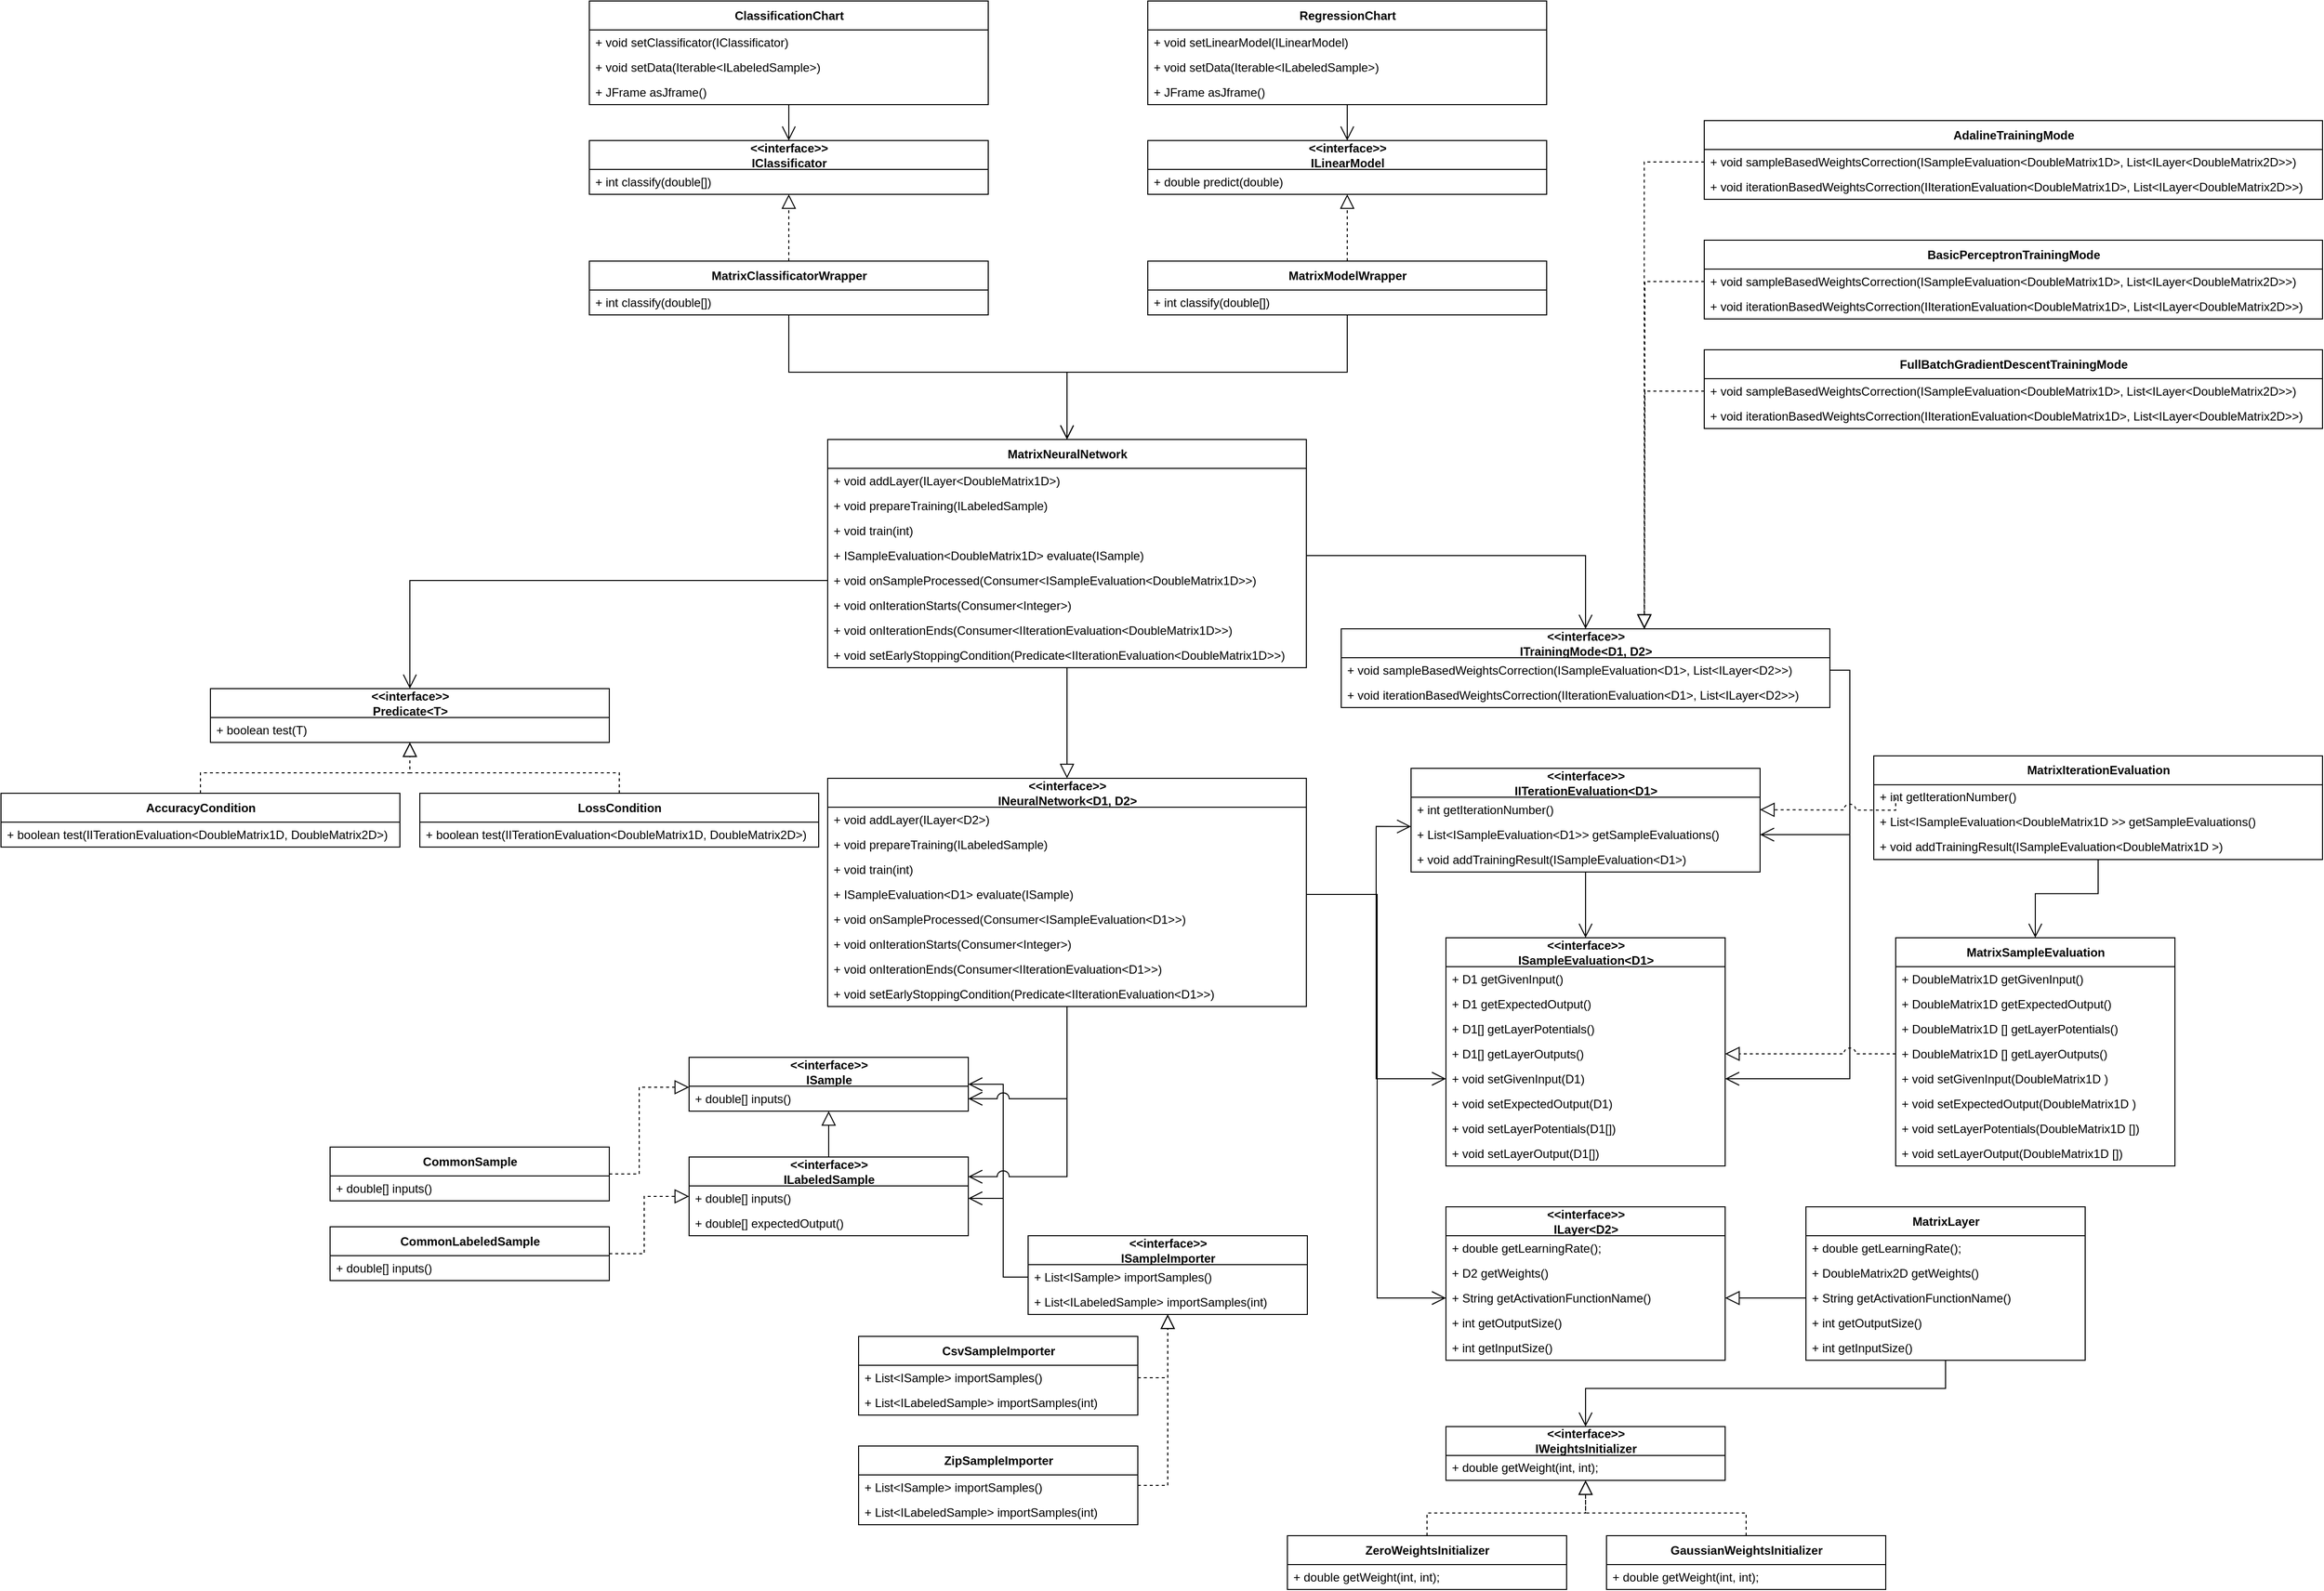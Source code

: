 <mxfile version="14.5.7" type="device"><diagram id="AnRBsm54UodjXIg1DXkB" name="Page-1"><mxGraphModel dx="5715" dy="3748" grid="1" gridSize="10" guides="1" tooltips="1" connect="1" arrows="1" fold="1" page="1" pageScale="1" pageWidth="1169" pageHeight="827" math="0" shadow="0"><root><mxCell id="0"/><mxCell id="1" parent="0"/><mxCell id="aRG61xZO1WnRvOT5dFU8-1" value="&amp;lt;&amp;lt;interface&amp;gt;&amp;gt;&lt;br&gt;&lt;div&gt;ISampleImporter&lt;/div&gt;" style="swimlane;fontStyle=1;align=center;verticalAlign=middle;childLayout=stackLayout;horizontal=1;startSize=29;horizontalStack=0;resizeParent=1;resizeParentMax=0;resizeLast=0;collapsible=0;marginBottom=0;html=1;" parent="1" vertex="1"><mxGeometry x="-1308" y="-371" width="280" height="79" as="geometry"/></mxCell><mxCell id="aRG61xZO1WnRvOT5dFU8-2" value="&lt;div&gt;+ List&amp;lt;ISample&amp;gt; importSamples()&lt;br&gt;&lt;/div&gt;" style="text;html=1;strokeColor=none;fillColor=none;align=left;verticalAlign=middle;spacingLeft=4;spacingRight=4;overflow=hidden;rotatable=0;points=[[0,0.5],[1,0.5]];portConstraint=eastwest;" parent="aRG61xZO1WnRvOT5dFU8-1" vertex="1"><mxGeometry y="29" width="280" height="25" as="geometry"/></mxCell><mxCell id="ZxmD02T8o9g33XsqnuOz-2" value="&lt;div&gt;+ List&amp;lt;ILabeledSample&amp;gt; importSamples(int)&lt;br&gt;&lt;/div&gt;" style="text;html=1;strokeColor=none;fillColor=none;align=left;verticalAlign=middle;spacingLeft=4;spacingRight=4;overflow=hidden;rotatable=0;points=[[0,0.5],[1,0.5]];portConstraint=eastwest;" vertex="1" parent="aRG61xZO1WnRvOT5dFU8-1"><mxGeometry y="54" width="280" height="25" as="geometry"/></mxCell><mxCell id="ZxmD02T8o9g33XsqnuOz-3" value="CsvSampleImporter" style="swimlane;fontStyle=1;align=center;verticalAlign=middle;childLayout=stackLayout;horizontal=1;startSize=29;horizontalStack=0;resizeParent=1;resizeParentMax=0;resizeLast=0;collapsible=0;marginBottom=0;html=1;" vertex="1" parent="1"><mxGeometry x="-1478" y="-270" width="280" height="79" as="geometry"/></mxCell><mxCell id="ZxmD02T8o9g33XsqnuOz-4" value="&lt;div&gt;+ List&amp;lt;ISample&amp;gt; importSamples()&lt;br&gt;&lt;/div&gt;" style="text;html=1;strokeColor=none;fillColor=none;align=left;verticalAlign=middle;spacingLeft=4;spacingRight=4;overflow=hidden;rotatable=0;points=[[0,0.5],[1,0.5]];portConstraint=eastwest;" vertex="1" parent="ZxmD02T8o9g33XsqnuOz-3"><mxGeometry y="29" width="280" height="25" as="geometry"/></mxCell><mxCell id="ZxmD02T8o9g33XsqnuOz-5" value="&lt;div&gt;+ List&amp;lt;ILabeledSample&amp;gt; importSamples(int)&lt;br&gt;&lt;/div&gt;" style="text;html=1;strokeColor=none;fillColor=none;align=left;verticalAlign=middle;spacingLeft=4;spacingRight=4;overflow=hidden;rotatable=0;points=[[0,0.5],[1,0.5]];portConstraint=eastwest;" vertex="1" parent="ZxmD02T8o9g33XsqnuOz-3"><mxGeometry y="54" width="280" height="25" as="geometry"/></mxCell><mxCell id="ZxmD02T8o9g33XsqnuOz-10" style="edgeStyle=orthogonalEdgeStyle;rounded=0;orthogonalLoop=1;jettySize=auto;html=1;exitX=1;exitY=0.5;exitDx=0;exitDy=0;endArrow=block;endFill=0;endSize=12;dashed=1;" edge="1" parent="1" source="ZxmD02T8o9g33XsqnuOz-6" target="aRG61xZO1WnRvOT5dFU8-1"><mxGeometry relative="1" as="geometry"/></mxCell><mxCell id="ZxmD02T8o9g33XsqnuOz-6" value="&lt;div&gt;ZipSampleImporter&lt;/div&gt;" style="swimlane;fontStyle=1;align=center;verticalAlign=middle;childLayout=stackLayout;horizontal=1;startSize=29;horizontalStack=0;resizeParent=1;resizeParentMax=0;resizeLast=0;collapsible=0;marginBottom=0;html=1;" vertex="1" parent="1"><mxGeometry x="-1478" y="-160" width="280" height="79" as="geometry"/></mxCell><mxCell id="ZxmD02T8o9g33XsqnuOz-7" value="&lt;div&gt;+ List&amp;lt;ISample&amp;gt; importSamples()&lt;br&gt;&lt;/div&gt;" style="text;html=1;strokeColor=none;fillColor=none;align=left;verticalAlign=middle;spacingLeft=4;spacingRight=4;overflow=hidden;rotatable=0;points=[[0,0.5],[1,0.5]];portConstraint=eastwest;" vertex="1" parent="ZxmD02T8o9g33XsqnuOz-6"><mxGeometry y="29" width="280" height="25" as="geometry"/></mxCell><mxCell id="ZxmD02T8o9g33XsqnuOz-8" value="&lt;div&gt;+ List&amp;lt;ILabeledSample&amp;gt; importSamples(int)&lt;br&gt;&lt;/div&gt;" style="text;html=1;strokeColor=none;fillColor=none;align=left;verticalAlign=middle;spacingLeft=4;spacingRight=4;overflow=hidden;rotatable=0;points=[[0,0.5],[1,0.5]];portConstraint=eastwest;" vertex="1" parent="ZxmD02T8o9g33XsqnuOz-6"><mxGeometry y="54" width="280" height="25" as="geometry"/></mxCell><mxCell id="ZxmD02T8o9g33XsqnuOz-9" style="edgeStyle=orthogonalEdgeStyle;rounded=0;orthogonalLoop=1;jettySize=auto;html=1;exitX=1;exitY=0.5;exitDx=0;exitDy=0;endArrow=block;endFill=0;endSize=12;dashed=1;" edge="1" parent="1" source="ZxmD02T8o9g33XsqnuOz-4" target="aRG61xZO1WnRvOT5dFU8-1"><mxGeometry relative="1" as="geometry"/></mxCell><mxCell id="ZxmD02T8o9g33XsqnuOz-11" value="&amp;lt;&amp;lt;interface&amp;gt;&amp;gt;&lt;div&gt;ISample&lt;/div&gt;" style="swimlane;fontStyle=1;align=center;verticalAlign=middle;childLayout=stackLayout;horizontal=1;startSize=29;horizontalStack=0;resizeParent=1;resizeParentMax=0;resizeLast=0;collapsible=0;marginBottom=0;html=1;" vertex="1" parent="1"><mxGeometry x="-1648" y="-550" width="280" height="54" as="geometry"/></mxCell><mxCell id="ZxmD02T8o9g33XsqnuOz-12" value="+ double[] inputs()" style="text;html=1;strokeColor=none;fillColor=none;align=left;verticalAlign=middle;spacingLeft=4;spacingRight=4;overflow=hidden;rotatable=0;points=[[0,0.5],[1,0.5]];portConstraint=eastwest;" vertex="1" parent="ZxmD02T8o9g33XsqnuOz-11"><mxGeometry y="29" width="280" height="25" as="geometry"/></mxCell><mxCell id="ZxmD02T8o9g33XsqnuOz-18" style="edgeStyle=orthogonalEdgeStyle;rounded=0;orthogonalLoop=1;jettySize=auto;html=1;exitX=0.5;exitY=0;exitDx=0;exitDy=0;endArrow=block;endFill=0;endSize=12;" edge="1" parent="1" source="ZxmD02T8o9g33XsqnuOz-14" target="ZxmD02T8o9g33XsqnuOz-11"><mxGeometry relative="1" as="geometry"/></mxCell><mxCell id="ZxmD02T8o9g33XsqnuOz-14" value="&amp;lt;&amp;lt;interface&amp;gt;&amp;gt;&lt;div&gt;ILabeledSample&lt;/div&gt;" style="swimlane;fontStyle=1;align=center;verticalAlign=middle;childLayout=stackLayout;horizontal=1;startSize=29;horizontalStack=0;resizeParent=1;resizeParentMax=0;resizeLast=0;collapsible=0;marginBottom=0;html=1;" vertex="1" parent="1"><mxGeometry x="-1648" y="-450" width="280" height="79" as="geometry"/></mxCell><mxCell id="ZxmD02T8o9g33XsqnuOz-16" value="+ double[] inputs()" style="text;html=1;strokeColor=none;fillColor=none;align=left;verticalAlign=middle;spacingLeft=4;spacingRight=4;overflow=hidden;rotatable=0;points=[[0,0.5],[1,0.5]];portConstraint=eastwest;" vertex="1" parent="ZxmD02T8o9g33XsqnuOz-14"><mxGeometry y="29" width="280" height="25" as="geometry"/></mxCell><mxCell id="ZxmD02T8o9g33XsqnuOz-19" value="+ double[] expectedOutput()" style="text;html=1;strokeColor=none;fillColor=none;align=left;verticalAlign=middle;spacingLeft=4;spacingRight=4;overflow=hidden;rotatable=0;points=[[0,0.5],[1,0.5]];portConstraint=eastwest;" vertex="1" parent="ZxmD02T8o9g33XsqnuOz-14"><mxGeometry y="54" width="280" height="25" as="geometry"/></mxCell><mxCell id="ZxmD02T8o9g33XsqnuOz-25" style="edgeStyle=orthogonalEdgeStyle;rounded=0;orthogonalLoop=1;jettySize=auto;html=1;exitX=1;exitY=0.5;exitDx=0;exitDy=0;endArrow=block;endFill=0;endSize=12;dashed=1;" edge="1" parent="1" source="ZxmD02T8o9g33XsqnuOz-20" target="ZxmD02T8o9g33XsqnuOz-11"><mxGeometry relative="1" as="geometry"><Array as="points"><mxPoint x="-1698" y="-433"/><mxPoint x="-1698" y="-520"/></Array></mxGeometry></mxCell><mxCell id="ZxmD02T8o9g33XsqnuOz-20" value="CommonSample" style="swimlane;fontStyle=1;align=center;verticalAlign=middle;childLayout=stackLayout;horizontal=1;startSize=29;horizontalStack=0;resizeParent=1;resizeParentMax=0;resizeLast=0;collapsible=0;marginBottom=0;html=1;" vertex="1" parent="1"><mxGeometry x="-2008" y="-460" width="280" height="54" as="geometry"/></mxCell><mxCell id="ZxmD02T8o9g33XsqnuOz-21" value="+ double[] inputs()" style="text;html=1;strokeColor=none;fillColor=none;align=left;verticalAlign=middle;spacingLeft=4;spacingRight=4;overflow=hidden;rotatable=0;points=[[0,0.5],[1,0.5]];portConstraint=eastwest;" vertex="1" parent="ZxmD02T8o9g33XsqnuOz-20"><mxGeometry y="29" width="280" height="25" as="geometry"/></mxCell><mxCell id="ZxmD02T8o9g33XsqnuOz-24" style="edgeStyle=orthogonalEdgeStyle;rounded=0;orthogonalLoop=1;jettySize=auto;html=1;exitX=1;exitY=0.5;exitDx=0;exitDy=0;endArrow=block;endFill=0;endSize=12;dashed=1;" edge="1" parent="1" source="ZxmD02T8o9g33XsqnuOz-22" target="ZxmD02T8o9g33XsqnuOz-14"><mxGeometry relative="1" as="geometry"/></mxCell><mxCell id="ZxmD02T8o9g33XsqnuOz-22" value="&lt;div&gt;CommonLabeledSample&lt;/div&gt;" style="swimlane;fontStyle=1;align=center;verticalAlign=middle;childLayout=stackLayout;horizontal=1;startSize=29;horizontalStack=0;resizeParent=1;resizeParentMax=0;resizeLast=0;collapsible=0;marginBottom=0;html=1;" vertex="1" parent="1"><mxGeometry x="-2008" y="-380" width="280" height="54" as="geometry"/></mxCell><mxCell id="ZxmD02T8o9g33XsqnuOz-23" value="+ double[] inputs()" style="text;html=1;strokeColor=none;fillColor=none;align=left;verticalAlign=middle;spacingLeft=4;spacingRight=4;overflow=hidden;rotatable=0;points=[[0,0.5],[1,0.5]];portConstraint=eastwest;" vertex="1" parent="ZxmD02T8o9g33XsqnuOz-22"><mxGeometry y="29" width="280" height="25" as="geometry"/></mxCell><mxCell id="ZxmD02T8o9g33XsqnuOz-27" style="edgeStyle=orthogonalEdgeStyle;rounded=0;orthogonalLoop=1;jettySize=auto;html=1;exitX=0;exitY=0.5;exitDx=0;exitDy=0;entryX=1;entryY=0.5;entryDx=0;entryDy=0;endArrow=open;endFill=0;endSize=12;" edge="1" parent="1" source="aRG61xZO1WnRvOT5dFU8-2" target="ZxmD02T8o9g33XsqnuOz-16"><mxGeometry relative="1" as="geometry"/></mxCell><mxCell id="ZxmD02T8o9g33XsqnuOz-29" style="edgeStyle=orthogonalEdgeStyle;rounded=0;orthogonalLoop=1;jettySize=auto;html=1;exitX=0;exitY=0.5;exitDx=0;exitDy=0;entryX=1;entryY=0.5;entryDx=0;entryDy=0;endArrow=open;endFill=0;endSize=12;" edge="1" parent="1" source="aRG61xZO1WnRvOT5dFU8-2" target="ZxmD02T8o9g33XsqnuOz-11"><mxGeometry relative="1" as="geometry"/></mxCell><mxCell id="ZxmD02T8o9g33XsqnuOz-30" value="&amp;lt;&amp;lt;interface&amp;gt;&amp;gt;&lt;div&gt;ISampleEvaluation&amp;lt;D1&amp;gt;&lt;/div&gt;" style="swimlane;fontStyle=1;align=center;verticalAlign=middle;childLayout=stackLayout;horizontal=1;startSize=29;horizontalStack=0;resizeParent=1;resizeParentMax=0;resizeLast=0;collapsible=0;marginBottom=0;html=1;" vertex="1" parent="1"><mxGeometry x="-889" y="-670" width="280" height="229" as="geometry"/></mxCell><mxCell id="ZxmD02T8o9g33XsqnuOz-31" value="+ D1 getGivenInput()" style="text;html=1;strokeColor=none;fillColor=none;align=left;verticalAlign=middle;spacingLeft=4;spacingRight=4;overflow=hidden;rotatable=0;points=[[0,0.5],[1,0.5]];portConstraint=eastwest;" vertex="1" parent="ZxmD02T8o9g33XsqnuOz-30"><mxGeometry y="29" width="280" height="25" as="geometry"/></mxCell><mxCell id="ZxmD02T8o9g33XsqnuOz-32" value="+ D1 getExpectedOutput()" style="text;html=1;strokeColor=none;fillColor=none;align=left;verticalAlign=middle;spacingLeft=4;spacingRight=4;overflow=hidden;rotatable=0;points=[[0,0.5],[1,0.5]];portConstraint=eastwest;" vertex="1" parent="ZxmD02T8o9g33XsqnuOz-30"><mxGeometry y="54" width="280" height="25" as="geometry"/></mxCell><mxCell id="ZxmD02T8o9g33XsqnuOz-33" value="+ D1[] getLayerPotentials()" style="text;html=1;strokeColor=none;fillColor=none;align=left;verticalAlign=middle;spacingLeft=4;spacingRight=4;overflow=hidden;rotatable=0;points=[[0,0.5],[1,0.5]];portConstraint=eastwest;" vertex="1" parent="ZxmD02T8o9g33XsqnuOz-30"><mxGeometry y="79" width="280" height="25" as="geometry"/></mxCell><mxCell id="ZxmD02T8o9g33XsqnuOz-34" value="+ D1[] getLayerOutputs()" style="text;html=1;strokeColor=none;fillColor=none;align=left;verticalAlign=middle;spacingLeft=4;spacingRight=4;overflow=hidden;rotatable=0;points=[[0,0.5],[1,0.5]];portConstraint=eastwest;" vertex="1" parent="ZxmD02T8o9g33XsqnuOz-30"><mxGeometry y="104" width="280" height="25" as="geometry"/></mxCell><mxCell id="ZxmD02T8o9g33XsqnuOz-35" value="+ void setGivenInput(D1)" style="text;html=1;strokeColor=none;fillColor=none;align=left;verticalAlign=middle;spacingLeft=4;spacingRight=4;overflow=hidden;rotatable=0;points=[[0,0.5],[1,0.5]];portConstraint=eastwest;" vertex="1" parent="ZxmD02T8o9g33XsqnuOz-30"><mxGeometry y="129" width="280" height="25" as="geometry"/></mxCell><mxCell id="ZxmD02T8o9g33XsqnuOz-42" value="+ void setExpectedOutput(D1)" style="text;html=1;strokeColor=none;fillColor=none;align=left;verticalAlign=middle;spacingLeft=4;spacingRight=4;overflow=hidden;rotatable=0;points=[[0,0.5],[1,0.5]];portConstraint=eastwest;" vertex="1" parent="ZxmD02T8o9g33XsqnuOz-30"><mxGeometry y="154" width="280" height="25" as="geometry"/></mxCell><mxCell id="ZxmD02T8o9g33XsqnuOz-43" value="+ void setLayerPotentials(D1[])" style="text;html=1;strokeColor=none;fillColor=none;align=left;verticalAlign=middle;spacingLeft=4;spacingRight=4;overflow=hidden;rotatable=0;points=[[0,0.5],[1,0.5]];portConstraint=eastwest;" vertex="1" parent="ZxmD02T8o9g33XsqnuOz-30"><mxGeometry y="179" width="280" height="25" as="geometry"/></mxCell><mxCell id="ZxmD02T8o9g33XsqnuOz-44" value="+ void setLayerOutput(D1[])" style="text;html=1;strokeColor=none;fillColor=none;align=left;verticalAlign=middle;spacingLeft=4;spacingRight=4;overflow=hidden;rotatable=0;points=[[0,0.5],[1,0.5]];portConstraint=eastwest;" vertex="1" parent="ZxmD02T8o9g33XsqnuOz-30"><mxGeometry y="204" width="280" height="25" as="geometry"/></mxCell><mxCell id="ZxmD02T8o9g33XsqnuOz-36" value="&amp;lt;&amp;lt;interface&amp;gt;&amp;gt;&lt;div&gt;ILayer&amp;lt;D2&amp;gt;&lt;/div&gt;" style="swimlane;fontStyle=1;align=center;verticalAlign=middle;childLayout=stackLayout;horizontal=1;startSize=29;horizontalStack=0;resizeParent=1;resizeParentMax=0;resizeLast=0;collapsible=0;marginBottom=0;html=1;" vertex="1" parent="1"><mxGeometry x="-889" y="-400" width="280" height="154" as="geometry"/></mxCell><mxCell id="ZxmD02T8o9g33XsqnuOz-37" value="+ double getLearningRate();" style="text;html=1;strokeColor=none;fillColor=none;align=left;verticalAlign=middle;spacingLeft=4;spacingRight=4;overflow=hidden;rotatable=0;points=[[0,0.5],[1,0.5]];portConstraint=eastwest;" vertex="1" parent="ZxmD02T8o9g33XsqnuOz-36"><mxGeometry y="29" width="280" height="25" as="geometry"/></mxCell><mxCell id="ZxmD02T8o9g33XsqnuOz-38" value="+ D2 getWeights()" style="text;html=1;strokeColor=none;fillColor=none;align=left;verticalAlign=middle;spacingLeft=4;spacingRight=4;overflow=hidden;rotatable=0;points=[[0,0.5],[1,0.5]];portConstraint=eastwest;" vertex="1" parent="ZxmD02T8o9g33XsqnuOz-36"><mxGeometry y="54" width="280" height="25" as="geometry"/></mxCell><mxCell id="ZxmD02T8o9g33XsqnuOz-39" value="+ String getActivationFunctionName()" style="text;html=1;strokeColor=none;fillColor=none;align=left;verticalAlign=middle;spacingLeft=4;spacingRight=4;overflow=hidden;rotatable=0;points=[[0,0.5],[1,0.5]];portConstraint=eastwest;" vertex="1" parent="ZxmD02T8o9g33XsqnuOz-36"><mxGeometry y="79" width="280" height="25" as="geometry"/></mxCell><mxCell id="ZxmD02T8o9g33XsqnuOz-40" value="+ int getOutputSize()" style="text;html=1;strokeColor=none;fillColor=none;align=left;verticalAlign=middle;spacingLeft=4;spacingRight=4;overflow=hidden;rotatable=0;points=[[0,0.5],[1,0.5]];portConstraint=eastwest;" vertex="1" parent="ZxmD02T8o9g33XsqnuOz-36"><mxGeometry y="104" width="280" height="25" as="geometry"/></mxCell><mxCell id="ZxmD02T8o9g33XsqnuOz-41" value="+ int getInputSize()" style="text;html=1;strokeColor=none;fillColor=none;align=left;verticalAlign=middle;spacingLeft=4;spacingRight=4;overflow=hidden;rotatable=0;points=[[0,0.5],[1,0.5]];portConstraint=eastwest;" vertex="1" parent="ZxmD02T8o9g33XsqnuOz-36"><mxGeometry y="129" width="280" height="25" as="geometry"/></mxCell><mxCell id="ZxmD02T8o9g33XsqnuOz-54" style="edgeStyle=orthogonalEdgeStyle;rounded=0;orthogonalLoop=1;jettySize=auto;html=1;exitX=0.5;exitY=1;exitDx=0;exitDy=0;endArrow=open;endFill=0;endSize=12;" edge="1" parent="1" source="ZxmD02T8o9g33XsqnuOz-45" target="ZxmD02T8o9g33XsqnuOz-30"><mxGeometry relative="1" as="geometry"/></mxCell><mxCell id="ZxmD02T8o9g33XsqnuOz-45" value="&amp;lt;&amp;lt;interface&amp;gt;&amp;gt;&lt;div&gt;IITerationEvaluation&amp;lt;D1&amp;gt;&lt;/div&gt;" style="swimlane;fontStyle=1;align=center;verticalAlign=middle;childLayout=stackLayout;horizontal=1;startSize=29;horizontalStack=0;resizeParent=1;resizeParentMax=0;resizeLast=0;collapsible=0;marginBottom=0;html=1;" vertex="1" parent="1"><mxGeometry x="-924" y="-840" width="350" height="104" as="geometry"/></mxCell><mxCell id="ZxmD02T8o9g33XsqnuOz-51" value="+ int getIterationNumber()" style="text;html=1;strokeColor=none;fillColor=none;align=left;verticalAlign=middle;spacingLeft=4;spacingRight=4;overflow=hidden;rotatable=0;points=[[0,0.5],[1,0.5]];portConstraint=eastwest;" vertex="1" parent="ZxmD02T8o9g33XsqnuOz-45"><mxGeometry y="29" width="350" height="25" as="geometry"/></mxCell><mxCell id="ZxmD02T8o9g33XsqnuOz-52" value="+ List&amp;lt;ISampleEvaluation&amp;lt;D1&amp;gt;&amp;gt; getSampleEvaluations()" style="text;html=1;strokeColor=none;fillColor=none;align=left;verticalAlign=middle;spacingLeft=4;spacingRight=4;overflow=hidden;rotatable=0;points=[[0,0.5],[1,0.5]];portConstraint=eastwest;" vertex="1" parent="ZxmD02T8o9g33XsqnuOz-45"><mxGeometry y="54" width="350" height="25" as="geometry"/></mxCell><mxCell id="ZxmD02T8o9g33XsqnuOz-53" value="+ void addTrainingResult(ISampleEvaluation&amp;lt;D1&amp;gt;)" style="text;html=1;strokeColor=none;fillColor=none;align=left;verticalAlign=middle;spacingLeft=4;spacingRight=4;overflow=hidden;rotatable=0;points=[[0,0.5],[1,0.5]];portConstraint=eastwest;" vertex="1" parent="ZxmD02T8o9g33XsqnuOz-45"><mxGeometry y="79" width="350" height="25" as="geometry"/></mxCell><mxCell id="ZxmD02T8o9g33XsqnuOz-71" style="edgeStyle=orthogonalEdgeStyle;rounded=0;orthogonalLoop=1;jettySize=auto;html=1;exitX=0.5;exitY=1;exitDx=0;exitDy=0;entryX=1;entryY=0.5;entryDx=0;entryDy=0;endArrow=open;endFill=0;endSize=12;jumpStyle=arc;jumpSize=12;" edge="1" parent="1" source="ZxmD02T8o9g33XsqnuOz-55" target="ZxmD02T8o9g33XsqnuOz-12"><mxGeometry relative="1" as="geometry"/></mxCell><mxCell id="ZxmD02T8o9g33XsqnuOz-72" style="edgeStyle=orthogonalEdgeStyle;rounded=0;orthogonalLoop=1;jettySize=auto;html=1;exitX=0.5;exitY=1;exitDx=0;exitDy=0;entryX=1;entryY=0.25;entryDx=0;entryDy=0;endArrow=open;endFill=0;endSize=12;jumpStyle=arc;jumpSize=12;" edge="1" parent="1" source="ZxmD02T8o9g33XsqnuOz-55" target="ZxmD02T8o9g33XsqnuOz-14"><mxGeometry relative="1" as="geometry"/></mxCell><mxCell id="ZxmD02T8o9g33XsqnuOz-55" value="&amp;lt;&amp;lt;interface&amp;gt;&amp;gt;&lt;div&gt;INeuralNetwork&amp;lt;D1, D2&amp;gt;&lt;/div&gt;" style="swimlane;fontStyle=1;align=center;verticalAlign=middle;childLayout=stackLayout;horizontal=1;startSize=29;horizontalStack=0;resizeParent=1;resizeParentMax=0;resizeLast=0;collapsible=0;marginBottom=0;html=1;" vertex="1" parent="1"><mxGeometry x="-1509" y="-830" width="480" height="229" as="geometry"/></mxCell><mxCell id="ZxmD02T8o9g33XsqnuOz-57" value="+ void addLayer(ILayer&amp;lt;D2&amp;gt;)" style="text;html=1;strokeColor=none;fillColor=none;align=left;verticalAlign=middle;spacingLeft=4;spacingRight=4;overflow=hidden;rotatable=0;points=[[0,0.5],[1,0.5]];portConstraint=eastwest;" vertex="1" parent="ZxmD02T8o9g33XsqnuOz-55"><mxGeometry y="29" width="480" height="25" as="geometry"/></mxCell><mxCell id="ZxmD02T8o9g33XsqnuOz-58" value="+ void prepareTraining(ILabeledSample)" style="text;html=1;strokeColor=none;fillColor=none;align=left;verticalAlign=middle;spacingLeft=4;spacingRight=4;overflow=hidden;rotatable=0;points=[[0,0.5],[1,0.5]];portConstraint=eastwest;" vertex="1" parent="ZxmD02T8o9g33XsqnuOz-55"><mxGeometry y="54" width="480" height="25" as="geometry"/></mxCell><mxCell id="ZxmD02T8o9g33XsqnuOz-59" value="+ void train(int)" style="text;html=1;strokeColor=none;fillColor=none;align=left;verticalAlign=middle;spacingLeft=4;spacingRight=4;overflow=hidden;rotatable=0;points=[[0,0.5],[1,0.5]];portConstraint=eastwest;" vertex="1" parent="ZxmD02T8o9g33XsqnuOz-55"><mxGeometry y="79" width="480" height="25" as="geometry"/></mxCell><mxCell id="ZxmD02T8o9g33XsqnuOz-60" value="+ ISampleEvaluation&amp;lt;D1&amp;gt; evaluate(ISample)" style="text;html=1;strokeColor=none;fillColor=none;align=left;verticalAlign=middle;spacingLeft=4;spacingRight=4;overflow=hidden;rotatable=0;points=[[0,0.5],[1,0.5]];portConstraint=eastwest;" vertex="1" parent="ZxmD02T8o9g33XsqnuOz-55"><mxGeometry y="104" width="480" height="25" as="geometry"/></mxCell><mxCell id="ZxmD02T8o9g33XsqnuOz-61" value="+ void onSampleProcessed(Consumer&amp;lt;ISampleEvaluation&amp;lt;D1&amp;gt;&amp;gt;)" style="text;html=1;strokeColor=none;fillColor=none;align=left;verticalAlign=middle;spacingLeft=4;spacingRight=4;overflow=hidden;rotatable=0;points=[[0,0.5],[1,0.5]];portConstraint=eastwest;" vertex="1" parent="ZxmD02T8o9g33XsqnuOz-55"><mxGeometry y="129" width="480" height="25" as="geometry"/></mxCell><mxCell id="ZxmD02T8o9g33XsqnuOz-65" value="+ void onIterationStarts(Consumer&amp;lt;Integer&amp;gt;)" style="text;html=1;strokeColor=none;fillColor=none;align=left;verticalAlign=middle;spacingLeft=4;spacingRight=4;overflow=hidden;rotatable=0;points=[[0,0.5],[1,0.5]];portConstraint=eastwest;" vertex="1" parent="ZxmD02T8o9g33XsqnuOz-55"><mxGeometry y="154" width="480" height="25" as="geometry"/></mxCell><mxCell id="ZxmD02T8o9g33XsqnuOz-66" value="+ void onIterationEnds(Consumer&amp;lt;IIterationEvaluation&amp;lt;D1&amp;gt;&amp;gt;)" style="text;html=1;strokeColor=none;fillColor=none;align=left;verticalAlign=middle;spacingLeft=4;spacingRight=4;overflow=hidden;rotatable=0;points=[[0,0.5],[1,0.5]];portConstraint=eastwest;" vertex="1" parent="ZxmD02T8o9g33XsqnuOz-55"><mxGeometry y="179" width="480" height="25" as="geometry"/></mxCell><mxCell id="ZxmD02T8o9g33XsqnuOz-67" value="+ void setEarlyStoppingCondition(Predicate&amp;lt;IIterationEvaluation&amp;lt;D1&amp;gt;&amp;gt;)" style="text;html=1;strokeColor=none;fillColor=none;align=left;verticalAlign=middle;spacingLeft=4;spacingRight=4;overflow=hidden;rotatable=0;points=[[0,0.5],[1,0.5]];portConstraint=eastwest;" vertex="1" parent="ZxmD02T8o9g33XsqnuOz-55"><mxGeometry y="204" width="480" height="25" as="geometry"/></mxCell><mxCell id="ZxmD02T8o9g33XsqnuOz-68" style="edgeStyle=orthogonalEdgeStyle;rounded=0;orthogonalLoop=1;jettySize=auto;html=1;exitX=1;exitY=0.5;exitDx=0;exitDy=0;entryX=0;entryY=0.173;entryDx=0;entryDy=0;entryPerimeter=0;endArrow=open;endFill=0;endSize=12;" edge="1" parent="1" source="ZxmD02T8o9g33XsqnuOz-60" target="ZxmD02T8o9g33XsqnuOz-52"><mxGeometry relative="1" as="geometry"><Array as="points"><mxPoint x="-959" y="-713"/><mxPoint x="-959" y="-782"/></Array></mxGeometry></mxCell><mxCell id="ZxmD02T8o9g33XsqnuOz-69" style="edgeStyle=orthogonalEdgeStyle;rounded=0;orthogonalLoop=1;jettySize=auto;html=1;exitX=1;exitY=0.5;exitDx=0;exitDy=0;entryX=0;entryY=0.5;entryDx=0;entryDy=0;endArrow=open;endFill=0;endSize=12;" edge="1" parent="1" source="ZxmD02T8o9g33XsqnuOz-60" target="ZxmD02T8o9g33XsqnuOz-35"><mxGeometry relative="1" as="geometry"><Array as="points"><mxPoint x="-959" y="-713"/><mxPoint x="-959" y="-528"/></Array></mxGeometry></mxCell><mxCell id="ZxmD02T8o9g33XsqnuOz-70" style="edgeStyle=orthogonalEdgeStyle;rounded=0;orthogonalLoop=1;jettySize=auto;html=1;exitX=1;exitY=0.5;exitDx=0;exitDy=0;entryX=0;entryY=0.5;entryDx=0;entryDy=0;endArrow=open;endFill=0;endSize=12;" edge="1" parent="1" source="ZxmD02T8o9g33XsqnuOz-60" target="ZxmD02T8o9g33XsqnuOz-39"><mxGeometry relative="1" as="geometry"><Array as="points"><mxPoint x="-958" y="-713"/><mxPoint x="-958" y="-308"/></Array></mxGeometry></mxCell><mxCell id="ZxmD02T8o9g33XsqnuOz-73" value="&amp;lt;&amp;lt;interface&amp;gt;&amp;gt;&lt;div&gt;ITrainingMode&amp;lt;D1, D2&amp;gt;&lt;/div&gt;" style="swimlane;fontStyle=1;align=center;verticalAlign=middle;childLayout=stackLayout;horizontal=1;startSize=29;horizontalStack=0;resizeParent=1;resizeParentMax=0;resizeLast=0;collapsible=0;marginBottom=0;html=1;" vertex="1" parent="1"><mxGeometry x="-994" y="-980" width="490" height="79" as="geometry"/></mxCell><mxCell id="ZxmD02T8o9g33XsqnuOz-75" value="+ void sampleBasedWeightsCorrection(ISampleEvaluation&amp;lt;D1&amp;gt;, List&amp;lt;ILayer&amp;lt;D2&amp;gt;&amp;gt;)" style="text;html=1;strokeColor=none;fillColor=none;align=left;verticalAlign=middle;spacingLeft=4;spacingRight=4;overflow=hidden;rotatable=0;points=[[0,0.5],[1,0.5]];portConstraint=eastwest;" vertex="1" parent="ZxmD02T8o9g33XsqnuOz-73"><mxGeometry y="29" width="490" height="25" as="geometry"/></mxCell><mxCell id="ZxmD02T8o9g33XsqnuOz-76" value="+ void iterationBasedWeightsCorrection(IIterationEvaluation&amp;lt;D1&amp;gt;, List&amp;lt;ILayer&amp;lt;D2&amp;gt;&amp;gt;)" style="text;html=1;strokeColor=none;fillColor=none;align=left;verticalAlign=middle;spacingLeft=4;spacingRight=4;overflow=hidden;rotatable=0;points=[[0,0.5],[1,0.5]];portConstraint=eastwest;" vertex="1" parent="ZxmD02T8o9g33XsqnuOz-73"><mxGeometry y="54" width="490" height="25" as="geometry"/></mxCell><mxCell id="ZxmD02T8o9g33XsqnuOz-78" style="edgeStyle=orthogonalEdgeStyle;rounded=0;jumpStyle=arc;jumpSize=12;orthogonalLoop=1;jettySize=auto;html=1;exitX=1;exitY=0.5;exitDx=0;exitDy=0;entryX=1;entryY=0.5;entryDx=0;entryDy=0;endArrow=open;endFill=0;endSize=12;" edge="1" parent="1" source="ZxmD02T8o9g33XsqnuOz-75" target="ZxmD02T8o9g33XsqnuOz-52"><mxGeometry relative="1" as="geometry"/></mxCell><mxCell id="ZxmD02T8o9g33XsqnuOz-79" style="edgeStyle=orthogonalEdgeStyle;rounded=0;jumpStyle=arc;jumpSize=12;orthogonalLoop=1;jettySize=auto;html=1;exitX=1;exitY=0.5;exitDx=0;exitDy=0;entryX=1;entryY=0.5;entryDx=0;entryDy=0;endArrow=open;endFill=0;endSize=12;" edge="1" parent="1" source="ZxmD02T8o9g33XsqnuOz-75" target="ZxmD02T8o9g33XsqnuOz-35"><mxGeometry relative="1" as="geometry"/></mxCell><mxCell id="ZxmD02T8o9g33XsqnuOz-91" style="edgeStyle=orthogonalEdgeStyle;rounded=0;jumpStyle=arc;jumpSize=12;orthogonalLoop=1;jettySize=auto;html=1;exitX=0.5;exitY=1;exitDx=0;exitDy=0;endArrow=block;endFill=0;endSize=12;" edge="1" parent="1" source="ZxmD02T8o9g33XsqnuOz-81" target="ZxmD02T8o9g33XsqnuOz-55"><mxGeometry relative="1" as="geometry"/></mxCell><mxCell id="ZxmD02T8o9g33XsqnuOz-81" value="MatrixNeuralNetwork" style="swimlane;fontStyle=1;align=center;verticalAlign=middle;childLayout=stackLayout;horizontal=1;startSize=29;horizontalStack=0;resizeParent=1;resizeParentMax=0;resizeLast=0;collapsible=0;marginBottom=0;html=1;" vertex="1" parent="1"><mxGeometry x="-1509" y="-1170" width="480" height="229" as="geometry"/></mxCell><mxCell id="ZxmD02T8o9g33XsqnuOz-82" value="+ void addLayer(ILayer&amp;lt;DoubleMatrix1D&amp;gt;)" style="text;html=1;strokeColor=none;fillColor=none;align=left;verticalAlign=middle;spacingLeft=4;spacingRight=4;overflow=hidden;rotatable=0;points=[[0,0.5],[1,0.5]];portConstraint=eastwest;" vertex="1" parent="ZxmD02T8o9g33XsqnuOz-81"><mxGeometry y="29" width="480" height="25" as="geometry"/></mxCell><mxCell id="ZxmD02T8o9g33XsqnuOz-83" value="+ void prepareTraining(ILabeledSample)" style="text;html=1;strokeColor=none;fillColor=none;align=left;verticalAlign=middle;spacingLeft=4;spacingRight=4;overflow=hidden;rotatable=0;points=[[0,0.5],[1,0.5]];portConstraint=eastwest;" vertex="1" parent="ZxmD02T8o9g33XsqnuOz-81"><mxGeometry y="54" width="480" height="25" as="geometry"/></mxCell><mxCell id="ZxmD02T8o9g33XsqnuOz-84" value="+ void train(int)" style="text;html=1;strokeColor=none;fillColor=none;align=left;verticalAlign=middle;spacingLeft=4;spacingRight=4;overflow=hidden;rotatable=0;points=[[0,0.5],[1,0.5]];portConstraint=eastwest;" vertex="1" parent="ZxmD02T8o9g33XsqnuOz-81"><mxGeometry y="79" width="480" height="25" as="geometry"/></mxCell><mxCell id="ZxmD02T8o9g33XsqnuOz-85" value="+ ISampleEvaluation&amp;lt;DoubleMatrix1D&amp;gt; evaluate(ISample)" style="text;html=1;strokeColor=none;fillColor=none;align=left;verticalAlign=middle;spacingLeft=4;spacingRight=4;overflow=hidden;rotatable=0;points=[[0,0.5],[1,0.5]];portConstraint=eastwest;" vertex="1" parent="ZxmD02T8o9g33XsqnuOz-81"><mxGeometry y="104" width="480" height="25" as="geometry"/></mxCell><mxCell id="ZxmD02T8o9g33XsqnuOz-86" value="+ void onSampleProcessed(Consumer&amp;lt;ISampleEvaluation&amp;lt;DoubleMatrix1D&amp;gt;&amp;gt;)" style="text;html=1;strokeColor=none;fillColor=none;align=left;verticalAlign=middle;spacingLeft=4;spacingRight=4;overflow=hidden;rotatable=0;points=[[0,0.5],[1,0.5]];portConstraint=eastwest;" vertex="1" parent="ZxmD02T8o9g33XsqnuOz-81"><mxGeometry y="129" width="480" height="25" as="geometry"/></mxCell><mxCell id="ZxmD02T8o9g33XsqnuOz-87" value="+ void onIterationStarts(Consumer&amp;lt;Integer&amp;gt;)" style="text;html=1;strokeColor=none;fillColor=none;align=left;verticalAlign=middle;spacingLeft=4;spacingRight=4;overflow=hidden;rotatable=0;points=[[0,0.5],[1,0.5]];portConstraint=eastwest;" vertex="1" parent="ZxmD02T8o9g33XsqnuOz-81"><mxGeometry y="154" width="480" height="25" as="geometry"/></mxCell><mxCell id="ZxmD02T8o9g33XsqnuOz-88" value="+ void onIterationEnds(Consumer&amp;lt;IIterationEvaluation&amp;lt;DoubleMatrix1D&amp;gt;&amp;gt;)" style="text;html=1;strokeColor=none;fillColor=none;align=left;verticalAlign=middle;spacingLeft=4;spacingRight=4;overflow=hidden;rotatable=0;points=[[0,0.5],[1,0.5]];portConstraint=eastwest;" vertex="1" parent="ZxmD02T8o9g33XsqnuOz-81"><mxGeometry y="179" width="480" height="25" as="geometry"/></mxCell><mxCell id="ZxmD02T8o9g33XsqnuOz-89" value="+ void setEarlyStoppingCondition(Predicate&amp;lt;IIterationEvaluation&amp;lt;DoubleMatrix1D&amp;gt;&amp;gt;)" style="text;html=1;strokeColor=none;fillColor=none;align=left;verticalAlign=middle;spacingLeft=4;spacingRight=4;overflow=hidden;rotatable=0;points=[[0,0.5],[1,0.5]];portConstraint=eastwest;" vertex="1" parent="ZxmD02T8o9g33XsqnuOz-81"><mxGeometry y="204" width="480" height="25" as="geometry"/></mxCell><mxCell id="ZxmD02T8o9g33XsqnuOz-109" style="edgeStyle=orthogonalEdgeStyle;rounded=0;jumpStyle=arc;jumpSize=12;orthogonalLoop=1;jettySize=auto;html=1;exitX=0.5;exitY=1;exitDx=0;exitDy=0;endArrow=open;endFill=0;endSize=12;" edge="1" parent="1" source="ZxmD02T8o9g33XsqnuOz-93" target="ZxmD02T8o9g33XsqnuOz-103"><mxGeometry relative="1" as="geometry"/></mxCell><mxCell id="ZxmD02T8o9g33XsqnuOz-93" value="MatrixLayer" style="swimlane;fontStyle=1;align=center;verticalAlign=middle;childLayout=stackLayout;horizontal=1;startSize=29;horizontalStack=0;resizeParent=1;resizeParentMax=0;resizeLast=0;collapsible=0;marginBottom=0;html=1;" vertex="1" parent="1"><mxGeometry x="-528" y="-400" width="280" height="154" as="geometry"/></mxCell><mxCell id="ZxmD02T8o9g33XsqnuOz-94" value="+ double getLearningRate();" style="text;html=1;strokeColor=none;fillColor=none;align=left;verticalAlign=middle;spacingLeft=4;spacingRight=4;overflow=hidden;rotatable=0;points=[[0,0.5],[1,0.5]];portConstraint=eastwest;" vertex="1" parent="ZxmD02T8o9g33XsqnuOz-93"><mxGeometry y="29" width="280" height="25" as="geometry"/></mxCell><mxCell id="ZxmD02T8o9g33XsqnuOz-95" value="+ DoubleMatrix2D getWeights()" style="text;html=1;strokeColor=none;fillColor=none;align=left;verticalAlign=middle;spacingLeft=4;spacingRight=4;overflow=hidden;rotatable=0;points=[[0,0.5],[1,0.5]];portConstraint=eastwest;" vertex="1" parent="ZxmD02T8o9g33XsqnuOz-93"><mxGeometry y="54" width="280" height="25" as="geometry"/></mxCell><mxCell id="ZxmD02T8o9g33XsqnuOz-96" value="+ String getActivationFunctionName()" style="text;html=1;strokeColor=none;fillColor=none;align=left;verticalAlign=middle;spacingLeft=4;spacingRight=4;overflow=hidden;rotatable=0;points=[[0,0.5],[1,0.5]];portConstraint=eastwest;" vertex="1" parent="ZxmD02T8o9g33XsqnuOz-93"><mxGeometry y="79" width="280" height="25" as="geometry"/></mxCell><mxCell id="ZxmD02T8o9g33XsqnuOz-97" value="+ int getOutputSize()" style="text;html=1;strokeColor=none;fillColor=none;align=left;verticalAlign=middle;spacingLeft=4;spacingRight=4;overflow=hidden;rotatable=0;points=[[0,0.5],[1,0.5]];portConstraint=eastwest;" vertex="1" parent="ZxmD02T8o9g33XsqnuOz-93"><mxGeometry y="104" width="280" height="25" as="geometry"/></mxCell><mxCell id="ZxmD02T8o9g33XsqnuOz-98" value="+ int getInputSize()" style="text;html=1;strokeColor=none;fillColor=none;align=left;verticalAlign=middle;spacingLeft=4;spacingRight=4;overflow=hidden;rotatable=0;points=[[0,0.5],[1,0.5]];portConstraint=eastwest;" vertex="1" parent="ZxmD02T8o9g33XsqnuOz-93"><mxGeometry y="129" width="280" height="25" as="geometry"/></mxCell><mxCell id="ZxmD02T8o9g33XsqnuOz-99" style="edgeStyle=orthogonalEdgeStyle;rounded=0;jumpStyle=arc;jumpSize=12;orthogonalLoop=1;jettySize=auto;html=1;exitX=0;exitY=0.5;exitDx=0;exitDy=0;entryX=1;entryY=0.5;entryDx=0;entryDy=0;endArrow=block;endFill=0;endSize=12;" edge="1" parent="1" source="ZxmD02T8o9g33XsqnuOz-96" target="ZxmD02T8o9g33XsqnuOz-39"><mxGeometry relative="1" as="geometry"/></mxCell><mxCell id="ZxmD02T8o9g33XsqnuOz-101" style="edgeStyle=orthogonalEdgeStyle;rounded=0;jumpStyle=arc;jumpSize=12;orthogonalLoop=1;jettySize=auto;html=1;exitX=1;exitY=0.5;exitDx=0;exitDy=0;endArrow=open;endFill=0;endSize=12;" edge="1" parent="1" source="ZxmD02T8o9g33XsqnuOz-85" target="ZxmD02T8o9g33XsqnuOz-73"><mxGeometry relative="1" as="geometry"/></mxCell><mxCell id="ZxmD02T8o9g33XsqnuOz-103" value="&amp;lt;&amp;lt;interface&amp;gt;&amp;gt;&lt;div&gt;IWeightsInitializer&lt;/div&gt;" style="swimlane;fontStyle=1;align=center;verticalAlign=middle;childLayout=stackLayout;horizontal=1;startSize=29;horizontalStack=0;resizeParent=1;resizeParentMax=0;resizeLast=0;collapsible=0;marginBottom=0;html=1;" vertex="1" parent="1"><mxGeometry x="-889" y="-179.5" width="280" height="54" as="geometry"/></mxCell><mxCell id="ZxmD02T8o9g33XsqnuOz-104" value="&lt;div&gt;+ double getWeight(int, int);&lt;/div&gt;" style="text;html=1;strokeColor=none;fillColor=none;align=left;verticalAlign=middle;spacingLeft=4;spacingRight=4;overflow=hidden;rotatable=0;points=[[0,0.5],[1,0.5]];portConstraint=eastwest;" vertex="1" parent="ZxmD02T8o9g33XsqnuOz-103"><mxGeometry y="29" width="280" height="25" as="geometry"/></mxCell><mxCell id="ZxmD02T8o9g33XsqnuOz-115" style="edgeStyle=orthogonalEdgeStyle;rounded=0;jumpStyle=arc;jumpSize=12;orthogonalLoop=1;jettySize=auto;html=1;exitX=0.5;exitY=0;exitDx=0;exitDy=0;endArrow=block;endFill=0;endSize=12;dashed=1;" edge="1" parent="1" source="ZxmD02T8o9g33XsqnuOz-110" target="ZxmD02T8o9g33XsqnuOz-103"><mxGeometry relative="1" as="geometry"/></mxCell><mxCell id="ZxmD02T8o9g33XsqnuOz-110" value="ZeroWeightsInitializer" style="swimlane;fontStyle=1;align=center;verticalAlign=middle;childLayout=stackLayout;horizontal=1;startSize=29;horizontalStack=0;resizeParent=1;resizeParentMax=0;resizeLast=0;collapsible=0;marginBottom=0;html=1;" vertex="1" parent="1"><mxGeometry x="-1048" y="-70" width="280" height="54" as="geometry"/></mxCell><mxCell id="ZxmD02T8o9g33XsqnuOz-111" value="&lt;div&gt;+ double getWeight(int, int);&lt;/div&gt;" style="text;html=1;strokeColor=none;fillColor=none;align=left;verticalAlign=middle;spacingLeft=4;spacingRight=4;overflow=hidden;rotatable=0;points=[[0,0.5],[1,0.5]];portConstraint=eastwest;" vertex="1" parent="ZxmD02T8o9g33XsqnuOz-110"><mxGeometry y="29" width="280" height="25" as="geometry"/></mxCell><mxCell id="ZxmD02T8o9g33XsqnuOz-118" style="edgeStyle=orthogonalEdgeStyle;rounded=0;jumpStyle=arc;jumpSize=12;orthogonalLoop=1;jettySize=auto;html=1;exitX=0.5;exitY=0;exitDx=0;exitDy=0;endArrow=block;endFill=0;endSize=12;dashed=1;" edge="1" parent="1" source="ZxmD02T8o9g33XsqnuOz-116" target="ZxmD02T8o9g33XsqnuOz-103"><mxGeometry relative="1" as="geometry"/></mxCell><mxCell id="ZxmD02T8o9g33XsqnuOz-116" value="GaussianWeightsInitializer" style="swimlane;fontStyle=1;align=center;verticalAlign=middle;childLayout=stackLayout;horizontal=1;startSize=29;horizontalStack=0;resizeParent=1;resizeParentMax=0;resizeLast=0;collapsible=0;marginBottom=0;html=1;" vertex="1" parent="1"><mxGeometry x="-728" y="-70" width="280" height="54" as="geometry"/></mxCell><mxCell id="ZxmD02T8o9g33XsqnuOz-117" value="&lt;div&gt;+ double getWeight(int, int);&lt;/div&gt;" style="text;html=1;strokeColor=none;fillColor=none;align=left;verticalAlign=middle;spacingLeft=4;spacingRight=4;overflow=hidden;rotatable=0;points=[[0,0.5],[1,0.5]];portConstraint=eastwest;" vertex="1" parent="ZxmD02T8o9g33XsqnuOz-116"><mxGeometry y="29" width="280" height="25" as="geometry"/></mxCell><mxCell id="ZxmD02T8o9g33XsqnuOz-120" value="&lt;div&gt;AdalineTrainingMode&lt;/div&gt;" style="swimlane;fontStyle=1;align=center;verticalAlign=middle;childLayout=stackLayout;horizontal=1;startSize=29;horizontalStack=0;resizeParent=1;resizeParentMax=0;resizeLast=0;collapsible=0;marginBottom=0;html=1;" vertex="1" parent="1"><mxGeometry x="-630" y="-1490" width="620" height="79" as="geometry"/></mxCell><mxCell id="ZxmD02T8o9g33XsqnuOz-121" value="+ void sampleBasedWeightsCorrection(ISampleEvaluation&amp;lt;DoubleMatrix1D&amp;gt;, List&amp;lt;ILayer&amp;lt;DoubleMatrix2D&amp;gt;&amp;gt;)" style="text;html=1;strokeColor=none;fillColor=none;align=left;verticalAlign=middle;spacingLeft=4;spacingRight=4;overflow=hidden;rotatable=0;points=[[0,0.5],[1,0.5]];portConstraint=eastwest;" vertex="1" parent="ZxmD02T8o9g33XsqnuOz-120"><mxGeometry y="29" width="620" height="25" as="geometry"/></mxCell><mxCell id="ZxmD02T8o9g33XsqnuOz-122" value="+ void iterationBasedWeightsCorrection(IIterationEvaluation&amp;lt;DoubleMatrix1D&amp;gt;, List&amp;lt;ILayer&amp;lt;DoubleMatrix2D&amp;gt;&amp;gt;)" style="text;html=1;strokeColor=none;fillColor=none;align=left;verticalAlign=middle;spacingLeft=4;spacingRight=4;overflow=hidden;rotatable=0;points=[[0,0.5],[1,0.5]];portConstraint=eastwest;" vertex="1" parent="ZxmD02T8o9g33XsqnuOz-120"><mxGeometry y="54" width="620" height="25" as="geometry"/></mxCell><mxCell id="ZxmD02T8o9g33XsqnuOz-123" value="BasicPerceptronTrainingMode" style="swimlane;fontStyle=1;align=center;verticalAlign=middle;childLayout=stackLayout;horizontal=1;startSize=29;horizontalStack=0;resizeParent=1;resizeParentMax=0;resizeLast=0;collapsible=0;marginBottom=0;html=1;" vertex="1" parent="1"><mxGeometry x="-630" y="-1370" width="620" height="79" as="geometry"/></mxCell><mxCell id="ZxmD02T8o9g33XsqnuOz-124" value="+ void sampleBasedWeightsCorrection(ISampleEvaluation&amp;lt;DoubleMatrix1D&amp;gt;, List&amp;lt;ILayer&amp;lt;DoubleMatrix2D&amp;gt;&amp;gt;)" style="text;html=1;strokeColor=none;fillColor=none;align=left;verticalAlign=middle;spacingLeft=4;spacingRight=4;overflow=hidden;rotatable=0;points=[[0,0.5],[1,0.5]];portConstraint=eastwest;" vertex="1" parent="ZxmD02T8o9g33XsqnuOz-123"><mxGeometry y="29" width="620" height="25" as="geometry"/></mxCell><mxCell id="ZxmD02T8o9g33XsqnuOz-125" value="+ void iterationBasedWeightsCorrection(IIterationEvaluation&amp;lt;DoubleMatrix1D&amp;gt;, List&amp;lt;ILayer&amp;lt;DoubleMatrix2D&amp;gt;&amp;gt;)" style="text;html=1;strokeColor=none;fillColor=none;align=left;verticalAlign=middle;spacingLeft=4;spacingRight=4;overflow=hidden;rotatable=0;points=[[0,0.5],[1,0.5]];portConstraint=eastwest;" vertex="1" parent="ZxmD02T8o9g33XsqnuOz-123"><mxGeometry y="54" width="620" height="25" as="geometry"/></mxCell><mxCell id="ZxmD02T8o9g33XsqnuOz-126" value="FullBatchGradientDescentTrainingMode" style="swimlane;fontStyle=1;align=center;verticalAlign=middle;childLayout=stackLayout;horizontal=1;startSize=29;horizontalStack=0;resizeParent=1;resizeParentMax=0;resizeLast=0;collapsible=0;marginBottom=0;html=1;" vertex="1" parent="1"><mxGeometry x="-630" y="-1260" width="620" height="79" as="geometry"/></mxCell><mxCell id="ZxmD02T8o9g33XsqnuOz-127" value="+ void sampleBasedWeightsCorrection(ISampleEvaluation&amp;lt;DoubleMatrix1D&amp;gt;, List&amp;lt;ILayer&amp;lt;DoubleMatrix2D&amp;gt;&amp;gt;)" style="text;html=1;strokeColor=none;fillColor=none;align=left;verticalAlign=middle;spacingLeft=4;spacingRight=4;overflow=hidden;rotatable=0;points=[[0,0.5],[1,0.5]];portConstraint=eastwest;" vertex="1" parent="ZxmD02T8o9g33XsqnuOz-126"><mxGeometry y="29" width="620" height="25" as="geometry"/></mxCell><mxCell id="ZxmD02T8o9g33XsqnuOz-128" value="+ void iterationBasedWeightsCorrection(IIterationEvaluation&amp;lt;DoubleMatrix1D&amp;gt;, List&amp;lt;ILayer&amp;lt;DoubleMatrix2D&amp;gt;&amp;gt;)" style="text;html=1;strokeColor=none;fillColor=none;align=left;verticalAlign=middle;spacingLeft=4;spacingRight=4;overflow=hidden;rotatable=0;points=[[0,0.5],[1,0.5]];portConstraint=eastwest;" vertex="1" parent="ZxmD02T8o9g33XsqnuOz-126"><mxGeometry y="54" width="620" height="25" as="geometry"/></mxCell><mxCell id="ZxmD02T8o9g33XsqnuOz-163" style="edgeStyle=orthogonalEdgeStyle;rounded=0;jumpStyle=arc;jumpSize=12;orthogonalLoop=1;jettySize=auto;html=1;exitX=0.5;exitY=0;exitDx=0;exitDy=0;dashed=1;endArrow=block;endFill=0;endSize=12;" edge="1" parent="1" source="ZxmD02T8o9g33XsqnuOz-132" target="ZxmD02T8o9g33XsqnuOz-161"><mxGeometry relative="1" as="geometry"/></mxCell><mxCell id="ZxmD02T8o9g33XsqnuOz-132" value="LossCondition" style="swimlane;fontStyle=1;align=center;verticalAlign=middle;childLayout=stackLayout;horizontal=1;startSize=29;horizontalStack=0;resizeParent=1;resizeParentMax=0;resizeLast=0;collapsible=0;marginBottom=0;html=1;" vertex="1" parent="1"><mxGeometry x="-1918" y="-815" width="400" height="54" as="geometry"/></mxCell><mxCell id="ZxmD02T8o9g33XsqnuOz-133" value="+ boolean test(IITerationEvaluation&amp;lt;DoubleMatrix1D, DoubleMatrix2D&amp;gt;)" style="text;html=1;strokeColor=none;fillColor=none;align=left;verticalAlign=middle;spacingLeft=4;spacingRight=4;overflow=hidden;rotatable=0;points=[[0,0.5],[1,0.5]];portConstraint=eastwest;" vertex="1" parent="ZxmD02T8o9g33XsqnuOz-132"><mxGeometry y="29" width="400" height="25" as="geometry"/></mxCell><mxCell id="ZxmD02T8o9g33XsqnuOz-164" style="edgeStyle=orthogonalEdgeStyle;rounded=0;jumpStyle=arc;jumpSize=12;orthogonalLoop=1;jettySize=auto;html=1;exitX=0.5;exitY=0;exitDx=0;exitDy=0;dashed=1;endArrow=block;endFill=0;endSize=12;" edge="1" parent="1" source="ZxmD02T8o9g33XsqnuOz-134" target="ZxmD02T8o9g33XsqnuOz-161"><mxGeometry relative="1" as="geometry"/></mxCell><mxCell id="ZxmD02T8o9g33XsqnuOz-134" value="AccuracyCondition" style="swimlane;fontStyle=1;align=center;verticalAlign=middle;childLayout=stackLayout;horizontal=1;startSize=29;horizontalStack=0;resizeParent=1;resizeParentMax=0;resizeLast=0;collapsible=0;marginBottom=0;html=1;" vertex="1" parent="1"><mxGeometry x="-2338" y="-815" width="400" height="54" as="geometry"/></mxCell><mxCell id="ZxmD02T8o9g33XsqnuOz-135" value="+ boolean test(IITerationEvaluation&amp;lt;DoubleMatrix1D, DoubleMatrix2D&amp;gt;)" style="text;html=1;strokeColor=none;fillColor=none;align=left;verticalAlign=middle;spacingLeft=4;spacingRight=4;overflow=hidden;rotatable=0;points=[[0,0.5],[1,0.5]];portConstraint=eastwest;" vertex="1" parent="ZxmD02T8o9g33XsqnuOz-134"><mxGeometry y="29" width="400" height="25" as="geometry"/></mxCell><mxCell id="ZxmD02T8o9g33XsqnuOz-136" value="MatrixSampleEvaluation" style="swimlane;fontStyle=1;align=center;verticalAlign=middle;childLayout=stackLayout;horizontal=1;startSize=29;horizontalStack=0;resizeParent=1;resizeParentMax=0;resizeLast=0;collapsible=0;marginBottom=0;html=1;" vertex="1" parent="1"><mxGeometry x="-438" y="-670" width="280" height="229" as="geometry"/></mxCell><mxCell id="ZxmD02T8o9g33XsqnuOz-137" value="+ DoubleMatrix1D getGivenInput()" style="text;html=1;strokeColor=none;fillColor=none;align=left;verticalAlign=middle;spacingLeft=4;spacingRight=4;overflow=hidden;rotatable=0;points=[[0,0.5],[1,0.5]];portConstraint=eastwest;" vertex="1" parent="ZxmD02T8o9g33XsqnuOz-136"><mxGeometry y="29" width="280" height="25" as="geometry"/></mxCell><mxCell id="ZxmD02T8o9g33XsqnuOz-138" value="+ DoubleMatrix1D getExpectedOutput()" style="text;html=1;strokeColor=none;fillColor=none;align=left;verticalAlign=middle;spacingLeft=4;spacingRight=4;overflow=hidden;rotatable=0;points=[[0,0.5],[1,0.5]];portConstraint=eastwest;" vertex="1" parent="ZxmD02T8o9g33XsqnuOz-136"><mxGeometry y="54" width="280" height="25" as="geometry"/></mxCell><mxCell id="ZxmD02T8o9g33XsqnuOz-139" value="+ DoubleMatrix1D [] getLayerPotentials()" style="text;html=1;strokeColor=none;fillColor=none;align=left;verticalAlign=middle;spacingLeft=4;spacingRight=4;overflow=hidden;rotatable=0;points=[[0,0.5],[1,0.5]];portConstraint=eastwest;" vertex="1" parent="ZxmD02T8o9g33XsqnuOz-136"><mxGeometry y="79" width="280" height="25" as="geometry"/></mxCell><mxCell id="ZxmD02T8o9g33XsqnuOz-140" value="+ DoubleMatrix1D [] getLayerOutputs()" style="text;html=1;strokeColor=none;fillColor=none;align=left;verticalAlign=middle;spacingLeft=4;spacingRight=4;overflow=hidden;rotatable=0;points=[[0,0.5],[1,0.5]];portConstraint=eastwest;" vertex="1" parent="ZxmD02T8o9g33XsqnuOz-136"><mxGeometry y="104" width="280" height="25" as="geometry"/></mxCell><mxCell id="ZxmD02T8o9g33XsqnuOz-141" value="+ void setGivenInput(DoubleMatrix1D )" style="text;html=1;strokeColor=none;fillColor=none;align=left;verticalAlign=middle;spacingLeft=4;spacingRight=4;overflow=hidden;rotatable=0;points=[[0,0.5],[1,0.5]];portConstraint=eastwest;" vertex="1" parent="ZxmD02T8o9g33XsqnuOz-136"><mxGeometry y="129" width="280" height="25" as="geometry"/></mxCell><mxCell id="ZxmD02T8o9g33XsqnuOz-142" value="+ void setExpectedOutput(DoubleMatrix1D )" style="text;html=1;strokeColor=none;fillColor=none;align=left;verticalAlign=middle;spacingLeft=4;spacingRight=4;overflow=hidden;rotatable=0;points=[[0,0.5],[1,0.5]];portConstraint=eastwest;" vertex="1" parent="ZxmD02T8o9g33XsqnuOz-136"><mxGeometry y="154" width="280" height="25" as="geometry"/></mxCell><mxCell id="ZxmD02T8o9g33XsqnuOz-143" value="+ void setLayerPotentials(DoubleMatrix1D [])" style="text;html=1;strokeColor=none;fillColor=none;align=left;verticalAlign=middle;spacingLeft=4;spacingRight=4;overflow=hidden;rotatable=0;points=[[0,0.5],[1,0.5]];portConstraint=eastwest;" vertex="1" parent="ZxmD02T8o9g33XsqnuOz-136"><mxGeometry y="179" width="280" height="25" as="geometry"/></mxCell><mxCell id="ZxmD02T8o9g33XsqnuOz-144" value="+ void setLayerOutput(DoubleMatrix1D [])" style="text;html=1;strokeColor=none;fillColor=none;align=left;verticalAlign=middle;spacingLeft=4;spacingRight=4;overflow=hidden;rotatable=0;points=[[0,0.5],[1,0.5]];portConstraint=eastwest;" vertex="1" parent="ZxmD02T8o9g33XsqnuOz-136"><mxGeometry y="204" width="280" height="25" as="geometry"/></mxCell><mxCell id="ZxmD02T8o9g33XsqnuOz-145" style="edgeStyle=orthogonalEdgeStyle;rounded=0;jumpStyle=arc;jumpSize=12;orthogonalLoop=1;jettySize=auto;html=1;exitX=0;exitY=0.5;exitDx=0;exitDy=0;dashed=1;endArrow=block;endFill=0;endSize=12;" edge="1" parent="1" source="ZxmD02T8o9g33XsqnuOz-140" target="ZxmD02T8o9g33XsqnuOz-34"><mxGeometry relative="1" as="geometry"/></mxCell><mxCell id="ZxmD02T8o9g33XsqnuOz-167" value="" style="edgeStyle=orthogonalEdgeStyle;rounded=0;jumpStyle=arc;jumpSize=12;orthogonalLoop=1;jettySize=auto;html=1;endArrow=open;endFill=0;endSize=12;" edge="1" parent="1" source="ZxmD02T8o9g33XsqnuOz-146" target="ZxmD02T8o9g33XsqnuOz-136"><mxGeometry relative="1" as="geometry"><mxPoint x="58.966" y="-601.0" as="targetPoint"/></mxGeometry></mxCell><mxCell id="ZxmD02T8o9g33XsqnuOz-146" value="MatrixIterationEvaluation" style="swimlane;fontStyle=1;align=center;verticalAlign=middle;childLayout=stackLayout;horizontal=1;startSize=29;horizontalStack=0;resizeParent=1;resizeParentMax=0;resizeLast=0;collapsible=0;marginBottom=0;html=1;" vertex="1" parent="1"><mxGeometry x="-460" y="-852.5" width="450" height="104" as="geometry"/></mxCell><mxCell id="ZxmD02T8o9g33XsqnuOz-157" value="+ int getIterationNumber()" style="text;html=1;strokeColor=none;fillColor=none;align=left;verticalAlign=middle;spacingLeft=4;spacingRight=4;overflow=hidden;rotatable=0;points=[[0,0.5],[1,0.5]];portConstraint=eastwest;" vertex="1" parent="ZxmD02T8o9g33XsqnuOz-146"><mxGeometry y="29" width="450" height="25" as="geometry"/></mxCell><mxCell id="ZxmD02T8o9g33XsqnuOz-158" value="+ List&amp;lt;ISampleEvaluation&amp;lt;DoubleMatrix1D &amp;gt;&amp;gt; getSampleEvaluations()" style="text;html=1;strokeColor=none;fillColor=none;align=left;verticalAlign=middle;spacingLeft=4;spacingRight=4;overflow=hidden;rotatable=0;points=[[0,0.5],[1,0.5]];portConstraint=eastwest;" vertex="1" parent="ZxmD02T8o9g33XsqnuOz-146"><mxGeometry y="54" width="450" height="25" as="geometry"/></mxCell><mxCell id="ZxmD02T8o9g33XsqnuOz-159" value="+ void addTrainingResult(ISampleEvaluation&amp;lt;DoubleMatrix1D &amp;gt;)" style="text;html=1;strokeColor=none;fillColor=none;align=left;verticalAlign=middle;spacingLeft=4;spacingRight=4;overflow=hidden;rotatable=0;points=[[0,0.5],[1,0.5]];portConstraint=eastwest;" vertex="1" parent="ZxmD02T8o9g33XsqnuOz-146"><mxGeometry y="79" width="450" height="25" as="geometry"/></mxCell><mxCell id="ZxmD02T8o9g33XsqnuOz-156" style="edgeStyle=orthogonalEdgeStyle;rounded=0;jumpStyle=arc;jumpSize=12;orthogonalLoop=1;jettySize=auto;html=1;exitX=0;exitY=0.5;exitDx=0;exitDy=0;entryX=1;entryY=0.5;entryDx=0;entryDy=0;dashed=1;endArrow=block;endFill=0;endSize=12;" edge="1" parent="1" target="ZxmD02T8o9g33XsqnuOz-51"><mxGeometry relative="1" as="geometry"><mxPoint x="-438" y="-811.0" as="sourcePoint"/><Array as="points"><mxPoint x="-438" y="-798"/><mxPoint x="-501" y="-798"/></Array></mxGeometry></mxCell><mxCell id="ZxmD02T8o9g33XsqnuOz-161" value="&lt;div&gt;&amp;lt;&amp;lt;interface&amp;gt;&amp;gt;&lt;br&gt;&lt;/div&gt;&lt;div&gt;Predicate&amp;lt;T&amp;gt;&lt;/div&gt;" style="swimlane;fontStyle=1;align=center;verticalAlign=middle;childLayout=stackLayout;horizontal=1;startSize=29;horizontalStack=0;resizeParent=1;resizeParentMax=0;resizeLast=0;collapsible=0;marginBottom=0;html=1;" vertex="1" parent="1"><mxGeometry x="-2128" y="-920" width="400" height="54" as="geometry"/></mxCell><mxCell id="ZxmD02T8o9g33XsqnuOz-162" value="+ boolean test(T)" style="text;html=1;strokeColor=none;fillColor=none;align=left;verticalAlign=middle;spacingLeft=4;spacingRight=4;overflow=hidden;rotatable=0;points=[[0,0.5],[1,0.5]];portConstraint=eastwest;" vertex="1" parent="ZxmD02T8o9g33XsqnuOz-161"><mxGeometry y="29" width="400" height="25" as="geometry"/></mxCell><mxCell id="ZxmD02T8o9g33XsqnuOz-165" style="edgeStyle=orthogonalEdgeStyle;rounded=0;jumpStyle=arc;jumpSize=12;orthogonalLoop=1;jettySize=auto;html=1;exitX=0;exitY=0.5;exitDx=0;exitDy=0;entryX=0.5;entryY=0;entryDx=0;entryDy=0;endArrow=open;endFill=0;endSize=12;" edge="1" parent="1" source="ZxmD02T8o9g33XsqnuOz-86" target="ZxmD02T8o9g33XsqnuOz-161"><mxGeometry relative="1" as="geometry"/></mxCell><mxCell id="ZxmD02T8o9g33XsqnuOz-168" value="&lt;div&gt;&amp;lt;&amp;lt;interface&amp;gt;&amp;gt;&lt;br&gt;&lt;/div&gt;&lt;div&gt;ILinearModel&lt;br&gt;&lt;/div&gt;" style="swimlane;fontStyle=1;align=center;verticalAlign=middle;childLayout=stackLayout;horizontal=1;startSize=29;horizontalStack=0;resizeParent=1;resizeParentMax=0;resizeLast=0;collapsible=0;marginBottom=0;html=1;" vertex="1" parent="1"><mxGeometry x="-1188" y="-1470" width="400" height="54" as="geometry"/></mxCell><mxCell id="ZxmD02T8o9g33XsqnuOz-172" value="+ double predict(double)" style="text;html=1;strokeColor=none;fillColor=none;align=left;verticalAlign=middle;spacingLeft=4;spacingRight=4;overflow=hidden;rotatable=0;points=[[0,0.5],[1,0.5]];portConstraint=eastwest;" vertex="1" parent="ZxmD02T8o9g33XsqnuOz-168"><mxGeometry y="29" width="400" height="25" as="geometry"/></mxCell><mxCell id="ZxmD02T8o9g33XsqnuOz-170" value="&lt;div&gt;&amp;lt;&amp;lt;interface&amp;gt;&amp;gt;&lt;br&gt;&lt;/div&gt;&lt;div&gt;IClassificator&lt;/div&gt;" style="swimlane;fontStyle=1;align=center;verticalAlign=middle;childLayout=stackLayout;horizontal=1;startSize=29;horizontalStack=0;resizeParent=1;resizeParentMax=0;resizeLast=0;collapsible=0;marginBottom=0;html=1;" vertex="1" parent="1"><mxGeometry x="-1748" y="-1470" width="400" height="54" as="geometry"/></mxCell><mxCell id="ZxmD02T8o9g33XsqnuOz-171" value="+ int classify(double[])" style="text;html=1;strokeColor=none;fillColor=none;align=left;verticalAlign=middle;spacingLeft=4;spacingRight=4;overflow=hidden;rotatable=0;points=[[0,0.5],[1,0.5]];portConstraint=eastwest;" vertex="1" parent="ZxmD02T8o9g33XsqnuOz-170"><mxGeometry y="29" width="400" height="25" as="geometry"/></mxCell><mxCell id="ZxmD02T8o9g33XsqnuOz-179" style="edgeStyle=orthogonalEdgeStyle;rounded=0;jumpStyle=arc;jumpSize=12;orthogonalLoop=1;jettySize=auto;html=1;exitX=0.5;exitY=1;exitDx=0;exitDy=0;entryX=0.5;entryY=0;entryDx=0;entryDy=0;endArrow=open;endFill=0;endSize=12;" edge="1" parent="1" source="ZxmD02T8o9g33XsqnuOz-173" target="ZxmD02T8o9g33XsqnuOz-81"><mxGeometry relative="1" as="geometry"/></mxCell><mxCell id="ZxmD02T8o9g33XsqnuOz-183" style="edgeStyle=orthogonalEdgeStyle;rounded=0;jumpStyle=arc;jumpSize=12;orthogonalLoop=1;jettySize=auto;html=1;exitX=0.5;exitY=0;exitDx=0;exitDy=0;endArrow=block;endFill=0;endSize=12;dashed=1;" edge="1" parent="1" source="ZxmD02T8o9g33XsqnuOz-173" target="ZxmD02T8o9g33XsqnuOz-170"><mxGeometry relative="1" as="geometry"/></mxCell><mxCell id="ZxmD02T8o9g33XsqnuOz-173" value="MatrixClassificatorWrapper" style="swimlane;fontStyle=1;align=center;verticalAlign=middle;childLayout=stackLayout;horizontal=1;startSize=29;horizontalStack=0;resizeParent=1;resizeParentMax=0;resizeLast=0;collapsible=0;marginBottom=0;html=1;" vertex="1" parent="1"><mxGeometry x="-1748" y="-1349" width="400" height="54" as="geometry"/></mxCell><mxCell id="ZxmD02T8o9g33XsqnuOz-174" value="+ int classify(double[])" style="text;html=1;strokeColor=none;fillColor=none;align=left;verticalAlign=middle;spacingLeft=4;spacingRight=4;overflow=hidden;rotatable=0;points=[[0,0.5],[1,0.5]];portConstraint=eastwest;" vertex="1" parent="ZxmD02T8o9g33XsqnuOz-173"><mxGeometry y="29" width="400" height="25" as="geometry"/></mxCell><mxCell id="ZxmD02T8o9g33XsqnuOz-178" style="edgeStyle=orthogonalEdgeStyle;rounded=0;jumpStyle=arc;jumpSize=12;orthogonalLoop=1;jettySize=auto;html=1;exitX=0.5;exitY=1;exitDx=0;exitDy=0;endArrow=open;endFill=0;endSize=12;" edge="1" parent="1" source="ZxmD02T8o9g33XsqnuOz-175" target="ZxmD02T8o9g33XsqnuOz-81"><mxGeometry relative="1" as="geometry"/></mxCell><mxCell id="ZxmD02T8o9g33XsqnuOz-182" style="edgeStyle=orthogonalEdgeStyle;rounded=0;jumpStyle=arc;jumpSize=12;orthogonalLoop=1;jettySize=auto;html=1;exitX=0.5;exitY=0;exitDx=0;exitDy=0;endArrow=block;endFill=0;endSize=12;dashed=1;" edge="1" parent="1" source="ZxmD02T8o9g33XsqnuOz-175" target="ZxmD02T8o9g33XsqnuOz-168"><mxGeometry relative="1" as="geometry"/></mxCell><mxCell id="ZxmD02T8o9g33XsqnuOz-175" value="MatrixModelWrapper" style="swimlane;fontStyle=1;align=center;verticalAlign=middle;childLayout=stackLayout;horizontal=1;startSize=29;horizontalStack=0;resizeParent=1;resizeParentMax=0;resizeLast=0;collapsible=0;marginBottom=0;html=1;" vertex="1" parent="1"><mxGeometry x="-1188" y="-1349" width="400" height="54" as="geometry"/></mxCell><mxCell id="ZxmD02T8o9g33XsqnuOz-176" value="+ int classify(double[])" style="text;html=1;strokeColor=none;fillColor=none;align=left;verticalAlign=middle;spacingLeft=4;spacingRight=4;overflow=hidden;rotatable=0;points=[[0,0.5],[1,0.5]];portConstraint=eastwest;" vertex="1" parent="ZxmD02T8o9g33XsqnuOz-175"><mxGeometry y="29" width="400" height="25" as="geometry"/></mxCell><mxCell id="ZxmD02T8o9g33XsqnuOz-189" style="edgeStyle=orthogonalEdgeStyle;rounded=0;jumpStyle=arc;jumpSize=12;orthogonalLoop=1;jettySize=auto;html=1;exitX=0.5;exitY=1;exitDx=0;exitDy=0;entryX=0.5;entryY=0;entryDx=0;entryDy=0;endArrow=open;endFill=0;endSize=12;" edge="1" parent="1" source="ZxmD02T8o9g33XsqnuOz-184" target="ZxmD02T8o9g33XsqnuOz-170"><mxGeometry relative="1" as="geometry"/></mxCell><mxCell id="ZxmD02T8o9g33XsqnuOz-184" value="ClassificationChart" style="swimlane;fontStyle=1;align=center;verticalAlign=middle;childLayout=stackLayout;horizontal=1;startSize=29;horizontalStack=0;resizeParent=1;resizeParentMax=0;resizeLast=0;collapsible=0;marginBottom=0;html=1;" vertex="1" parent="1"><mxGeometry x="-1748" y="-1610" width="400" height="104" as="geometry"/></mxCell><mxCell id="ZxmD02T8o9g33XsqnuOz-185" value="&lt;div&gt;+ void setClassificator(IClassificator)&lt;/div&gt;" style="text;html=1;strokeColor=none;fillColor=none;align=left;verticalAlign=middle;spacingLeft=4;spacingRight=4;overflow=hidden;rotatable=0;points=[[0,0.5],[1,0.5]];portConstraint=eastwest;" vertex="1" parent="ZxmD02T8o9g33XsqnuOz-184"><mxGeometry y="29" width="400" height="25" as="geometry"/></mxCell><mxCell id="ZxmD02T8o9g33XsqnuOz-186" value="&lt;div&gt;+ void setData(Iterable&amp;lt;ILabeledSample&amp;gt;)&lt;/div&gt;" style="text;html=1;strokeColor=none;fillColor=none;align=left;verticalAlign=middle;spacingLeft=4;spacingRight=4;overflow=hidden;rotatable=0;points=[[0,0.5],[1,0.5]];portConstraint=eastwest;" vertex="1" parent="ZxmD02T8o9g33XsqnuOz-184"><mxGeometry y="54" width="400" height="25" as="geometry"/></mxCell><mxCell id="ZxmD02T8o9g33XsqnuOz-187" value="&lt;div&gt;+ JFrame asJframe()&lt;/div&gt;" style="text;html=1;strokeColor=none;fillColor=none;align=left;verticalAlign=middle;spacingLeft=4;spacingRight=4;overflow=hidden;rotatable=0;points=[[0,0.5],[1,0.5]];portConstraint=eastwest;" vertex="1" parent="ZxmD02T8o9g33XsqnuOz-184"><mxGeometry y="79" width="400" height="25" as="geometry"/></mxCell><mxCell id="ZxmD02T8o9g33XsqnuOz-194" style="edgeStyle=orthogonalEdgeStyle;rounded=0;jumpStyle=arc;jumpSize=12;orthogonalLoop=1;jettySize=auto;html=1;exitX=0.5;exitY=1;exitDx=0;exitDy=0;endArrow=open;endFill=0;endSize=12;" edge="1" parent="1" source="ZxmD02T8o9g33XsqnuOz-190" target="ZxmD02T8o9g33XsqnuOz-168"><mxGeometry relative="1" as="geometry"/></mxCell><mxCell id="ZxmD02T8o9g33XsqnuOz-190" value="RegressionChart" style="swimlane;fontStyle=1;align=center;verticalAlign=middle;childLayout=stackLayout;horizontal=1;startSize=29;horizontalStack=0;resizeParent=1;resizeParentMax=0;resizeLast=0;collapsible=0;marginBottom=0;html=1;" vertex="1" parent="1"><mxGeometry x="-1188" y="-1610" width="400" height="104" as="geometry"/></mxCell><mxCell id="ZxmD02T8o9g33XsqnuOz-191" value="&lt;div&gt;+ void setLinearModel(ILinearModel)&lt;/div&gt;" style="text;html=1;strokeColor=none;fillColor=none;align=left;verticalAlign=middle;spacingLeft=4;spacingRight=4;overflow=hidden;rotatable=0;points=[[0,0.5],[1,0.5]];portConstraint=eastwest;" vertex="1" parent="ZxmD02T8o9g33XsqnuOz-190"><mxGeometry y="29" width="400" height="25" as="geometry"/></mxCell><mxCell id="ZxmD02T8o9g33XsqnuOz-192" value="&lt;div&gt;+ void setData(Iterable&amp;lt;ILabeledSample&amp;gt;)&lt;/div&gt;" style="text;html=1;strokeColor=none;fillColor=none;align=left;verticalAlign=middle;spacingLeft=4;spacingRight=4;overflow=hidden;rotatable=0;points=[[0,0.5],[1,0.5]];portConstraint=eastwest;" vertex="1" parent="ZxmD02T8o9g33XsqnuOz-190"><mxGeometry y="54" width="400" height="25" as="geometry"/></mxCell><mxCell id="ZxmD02T8o9g33XsqnuOz-193" value="&lt;div&gt;+ JFrame asJframe()&lt;/div&gt;" style="text;html=1;strokeColor=none;fillColor=none;align=left;verticalAlign=middle;spacingLeft=4;spacingRight=4;overflow=hidden;rotatable=0;points=[[0,0.5],[1,0.5]];portConstraint=eastwest;" vertex="1" parent="ZxmD02T8o9g33XsqnuOz-190"><mxGeometry y="79" width="400" height="25" as="geometry"/></mxCell><mxCell id="ZxmD02T8o9g33XsqnuOz-195" style="edgeStyle=orthogonalEdgeStyle;rounded=0;jumpStyle=arc;jumpSize=12;orthogonalLoop=1;jettySize=auto;html=1;exitX=0;exitY=0.5;exitDx=0;exitDy=0;entryX=0.62;entryY=0;entryDx=0;entryDy=0;entryPerimeter=0;endArrow=block;endFill=0;endSize=12;dashed=1;" edge="1" parent="1" source="ZxmD02T8o9g33XsqnuOz-121" target="ZxmD02T8o9g33XsqnuOz-73"><mxGeometry relative="1" as="geometry"/></mxCell><mxCell id="ZxmD02T8o9g33XsqnuOz-196" style="edgeStyle=orthogonalEdgeStyle;rounded=0;jumpStyle=arc;jumpSize=12;orthogonalLoop=1;jettySize=auto;html=1;exitX=0;exitY=0.5;exitDx=0;exitDy=0;endArrow=block;endFill=0;endSize=12;dashed=1;" edge="1" parent="1" source="ZxmD02T8o9g33XsqnuOz-124"><mxGeometry relative="1" as="geometry"><mxPoint x="-690" y="-980" as="targetPoint"/></mxGeometry></mxCell><mxCell id="ZxmD02T8o9g33XsqnuOz-197" style="edgeStyle=orthogonalEdgeStyle;rounded=0;jumpStyle=arc;jumpSize=12;orthogonalLoop=1;jettySize=auto;html=1;exitX=0;exitY=0.5;exitDx=0;exitDy=0;endArrow=block;endFill=0;endSize=12;dashed=1;" edge="1" parent="1" source="ZxmD02T8o9g33XsqnuOz-127"><mxGeometry relative="1" as="geometry"><mxPoint x="-690" y="-980" as="targetPoint"/></mxGeometry></mxCell></root></mxGraphModel></diagram></mxfile>